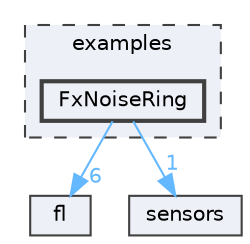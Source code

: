 digraph "/home/runner/work/FastLED/FastLED/examples/FxNoiseRing"
{
 // INTERACTIVE_SVG=YES
 // LATEX_PDF_SIZE
  bgcolor="transparent";
  edge [fontname=Helvetica,fontsize=10,labelfontname=Helvetica,labelfontsize=10];
  node [fontname=Helvetica,fontsize=10,shape=box,height=0.2,width=0.4];
  compound=true
  subgraph clusterdir_d28a4824dc47e487b107a5db32ef43c4 {
    graph [ bgcolor="#edf0f7", pencolor="grey25", label="examples", fontname=Helvetica,fontsize=10 style="filled,dashed", URL="dir_d28a4824dc47e487b107a5db32ef43c4.html",tooltip=""]
  dir_5ef9feb7298f66ee154d998687951263 [label="FxNoiseRing", fillcolor="#edf0f7", color="grey25", style="filled,bold", URL="dir_5ef9feb7298f66ee154d998687951263.html",tooltip=""];
  }
  dir_4d1829fa9bd13d7db71e765b2707b248 [label="fl", fillcolor="#edf0f7", color="grey25", style="filled", URL="dir_4d1829fa9bd13d7db71e765b2707b248.html",tooltip=""];
  dir_7349e89ef19c117195f8e371603e1b1f [label="sensors", fillcolor="#edf0f7", color="grey25", style="filled", URL="dir_7349e89ef19c117195f8e371603e1b1f.html",tooltip=""];
  dir_5ef9feb7298f66ee154d998687951263->dir_4d1829fa9bd13d7db71e765b2707b248 [headlabel="6", labeldistance=1.5 headhref="dir_000036_000027.html" href="dir_000036_000027.html" color="steelblue1" fontcolor="steelblue1"];
  dir_5ef9feb7298f66ee154d998687951263->dir_7349e89ef19c117195f8e371603e1b1f [headlabel="1", labeldistance=1.5 headhref="dir_000036_000070.html" href="dir_000036_000070.html" color="steelblue1" fontcolor="steelblue1"];
}
